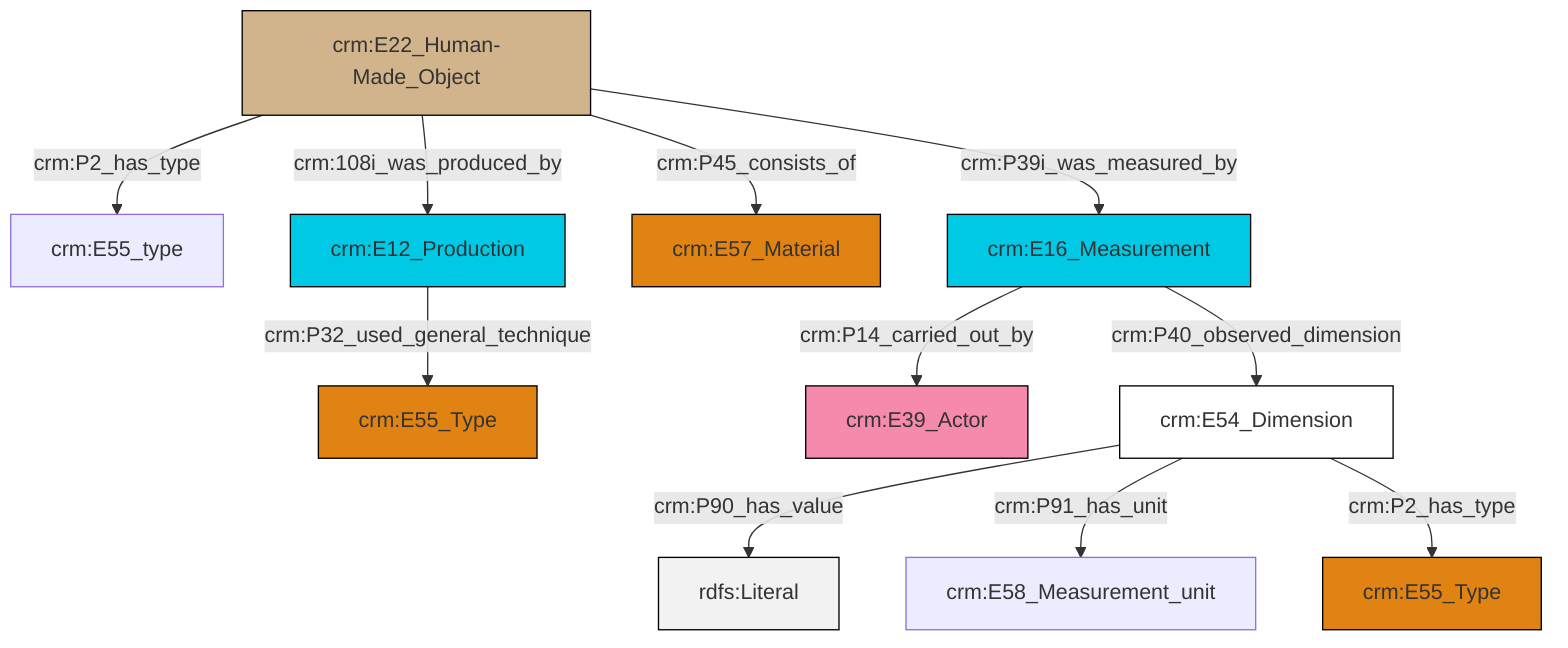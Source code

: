 graph TD
classDef Literal fill:#f2f2f2,stroke:#000000;
classDef CRM_Entity fill:#FFFFFF,stroke:#000000;
classDef Temporal_Entity fill:#00C9E6, stroke:#000000;
classDef Type fill:#E18312, stroke:#000000;
classDef Time-Span fill:#2C9C91, stroke:#000000;
classDef Appellation fill:#FFEB7F, stroke:#000000;
classDef Place fill:#008836, stroke:#000000;
classDef Persistent_Item fill:#B266B2, stroke:#000000;
classDef Conceptual_Object fill:#FFD700, stroke:#000000;
classDef Physical_Thing fill:#D2B48C, stroke:#000000;
classDef Actor fill:#f58aad, stroke:#000000;
classDef PC_Classes fill:#4ce600, stroke:#000000;
classDef Multi fill:#cccccc,stroke:#000000;

0["crm:E54_Dimension"]:::CRM_Entity -->|crm:P90_has_value| 1[rdfs:Literal]:::Literal
4["crm:E22_Human-Made_Object"]:::Physical_Thing -->|crm:P2_has_type| 2["crm:E55_type"]:::Default
0["crm:E54_Dimension"]:::CRM_Entity -->|crm:P91_has_unit| 5["crm:E58_Measurement_unit"]:::Default
4["crm:E22_Human-Made_Object"]:::Physical_Thing -->|crm:108i_was_produced_by| 8["crm:E12_Production"]:::Temporal_Entity
8["crm:E12_Production"]:::Temporal_Entity -->|crm:P32_used_general_technique| 9["crm:E55_Type"]:::Type
0["crm:E54_Dimension"]:::CRM_Entity -->|crm:P2_has_type| 10["crm:E55_Type"]:::Type
13["crm:E16_Measurement"]:::Temporal_Entity -->|crm:P14_carried_out_by| 14["crm:E39_Actor"]:::Actor
13["crm:E16_Measurement"]:::Temporal_Entity -->|crm:P40_observed_dimension| 0["crm:E54_Dimension"]:::CRM_Entity
4["crm:E22_Human-Made_Object"]:::Physical_Thing -->|crm:P45_consists_of| 6["crm:E57_Material"]:::Type
4["crm:E22_Human-Made_Object"]:::Physical_Thing -->|crm:P39i_was_measured_by| 13["crm:E16_Measurement"]:::Temporal_Entity